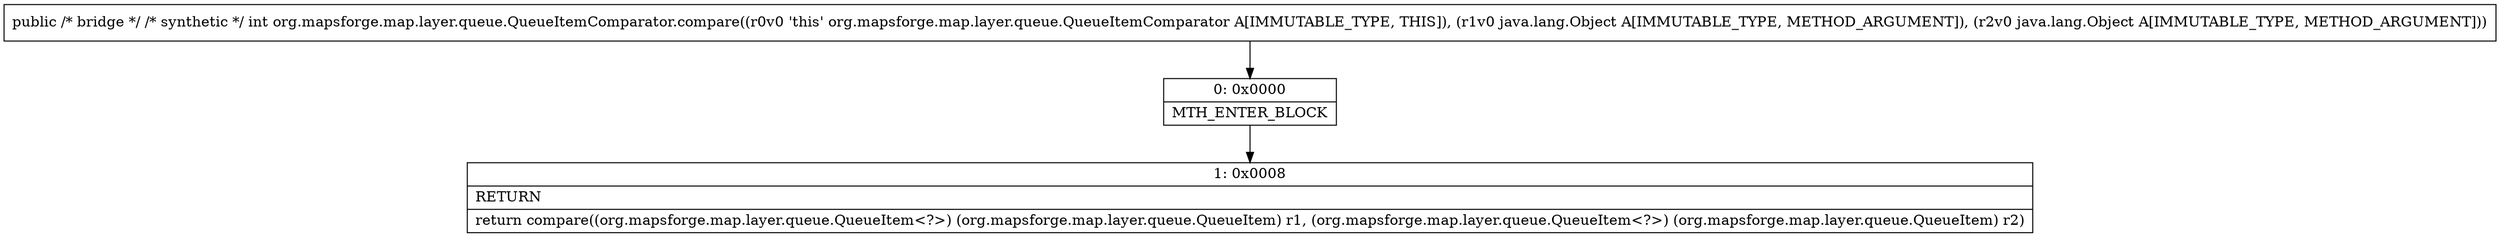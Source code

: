 digraph "CFG fororg.mapsforge.map.layer.queue.QueueItemComparator.compare(Ljava\/lang\/Object;Ljava\/lang\/Object;)I" {
Node_0 [shape=record,label="{0\:\ 0x0000|MTH_ENTER_BLOCK\l}"];
Node_1 [shape=record,label="{1\:\ 0x0008|RETURN\l|return compare((org.mapsforge.map.layer.queue.QueueItem\<?\>) (org.mapsforge.map.layer.queue.QueueItem) r1, (org.mapsforge.map.layer.queue.QueueItem\<?\>) (org.mapsforge.map.layer.queue.QueueItem) r2)\l}"];
MethodNode[shape=record,label="{public \/* bridge *\/ \/* synthetic *\/ int org.mapsforge.map.layer.queue.QueueItemComparator.compare((r0v0 'this' org.mapsforge.map.layer.queue.QueueItemComparator A[IMMUTABLE_TYPE, THIS]), (r1v0 java.lang.Object A[IMMUTABLE_TYPE, METHOD_ARGUMENT]), (r2v0 java.lang.Object A[IMMUTABLE_TYPE, METHOD_ARGUMENT])) }"];
MethodNode -> Node_0;
Node_0 -> Node_1;
}

